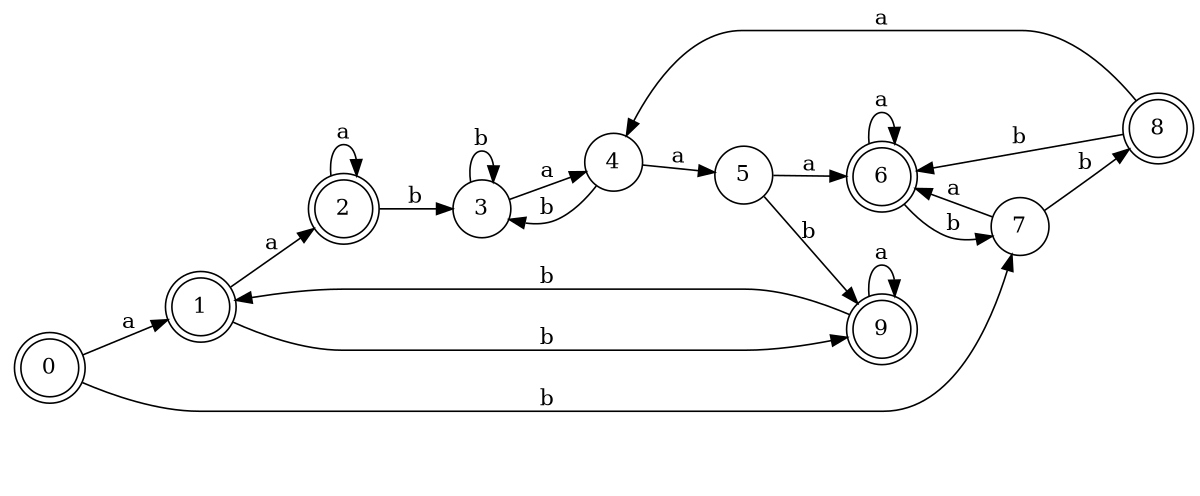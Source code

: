digraph n8_7 {
__start0 [label="" shape="none"];

rankdir=LR;
size="8,5";

s0 [style="rounded,filled", color="black", fillcolor="white" shape="doublecircle", label="0"];
s1 [style="rounded,filled", color="black", fillcolor="white" shape="doublecircle", label="1"];
s2 [style="rounded,filled", color="black", fillcolor="white" shape="doublecircle", label="2"];
s3 [style="filled", color="black", fillcolor="white" shape="circle", label="3"];
s4 [style="filled", color="black", fillcolor="white" shape="circle", label="4"];
s5 [style="filled", color="black", fillcolor="white" shape="circle", label="5"];
s6 [style="rounded,filled", color="black", fillcolor="white" shape="doublecircle", label="6"];
s7 [style="filled", color="black", fillcolor="white" shape="circle", label="7"];
s8 [style="rounded,filled", color="black", fillcolor="white" shape="doublecircle", label="8"];
s9 [style="rounded,filled", color="black", fillcolor="white" shape="doublecircle", label="9"];
s0 -> s1 [label="a"];
s0 -> s7 [label="b"];
s1 -> s2 [label="a"];
s1 -> s9 [label="b"];
s2 -> s2 [label="a"];
s2 -> s3 [label="b"];
s3 -> s4 [label="a"];
s3 -> s3 [label="b"];
s4 -> s5 [label="a"];
s4 -> s3 [label="b"];
s5 -> s6 [label="a"];
s5 -> s9 [label="b"];
s6 -> s6 [label="a"];
s6 -> s7 [label="b"];
s7 -> s6 [label="a"];
s7 -> s8 [label="b"];
s8 -> s4 [label="a"];
s8 -> s6 [label="b"];
s9 -> s9 [label="a"];
s9 -> s1 [label="b"];

}